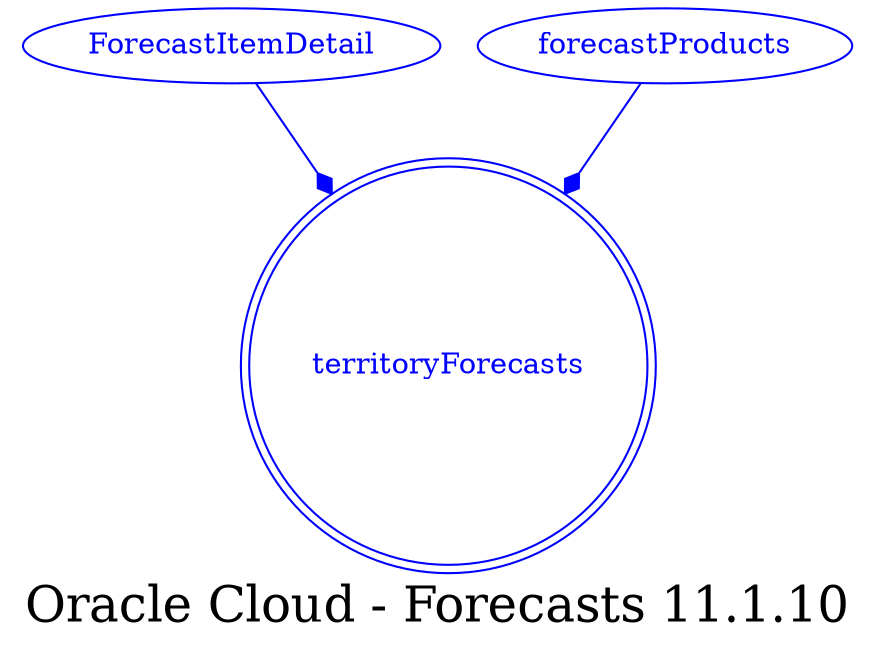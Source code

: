 digraph LexiconGraph {
graph[label="Oracle Cloud - Forecasts 11.1.10", fontsize=24]
splines=true
"territoryForecasts" [color=blue, fontcolor=blue, shape=doublecircle]
"ForecastItemDetail" -> "territoryForecasts" [color=blue, fontcolor=blue, arrowhead=diamond, arrowtail=none]
"ForecastItemDetail" [color=blue, fontcolor=blue, shape=ellipse]
"forecastProducts" -> "territoryForecasts" [color=blue, fontcolor=blue, arrowhead=diamond, arrowtail=none]
"forecastProducts" [color=blue, fontcolor=blue, shape=ellipse]
}
